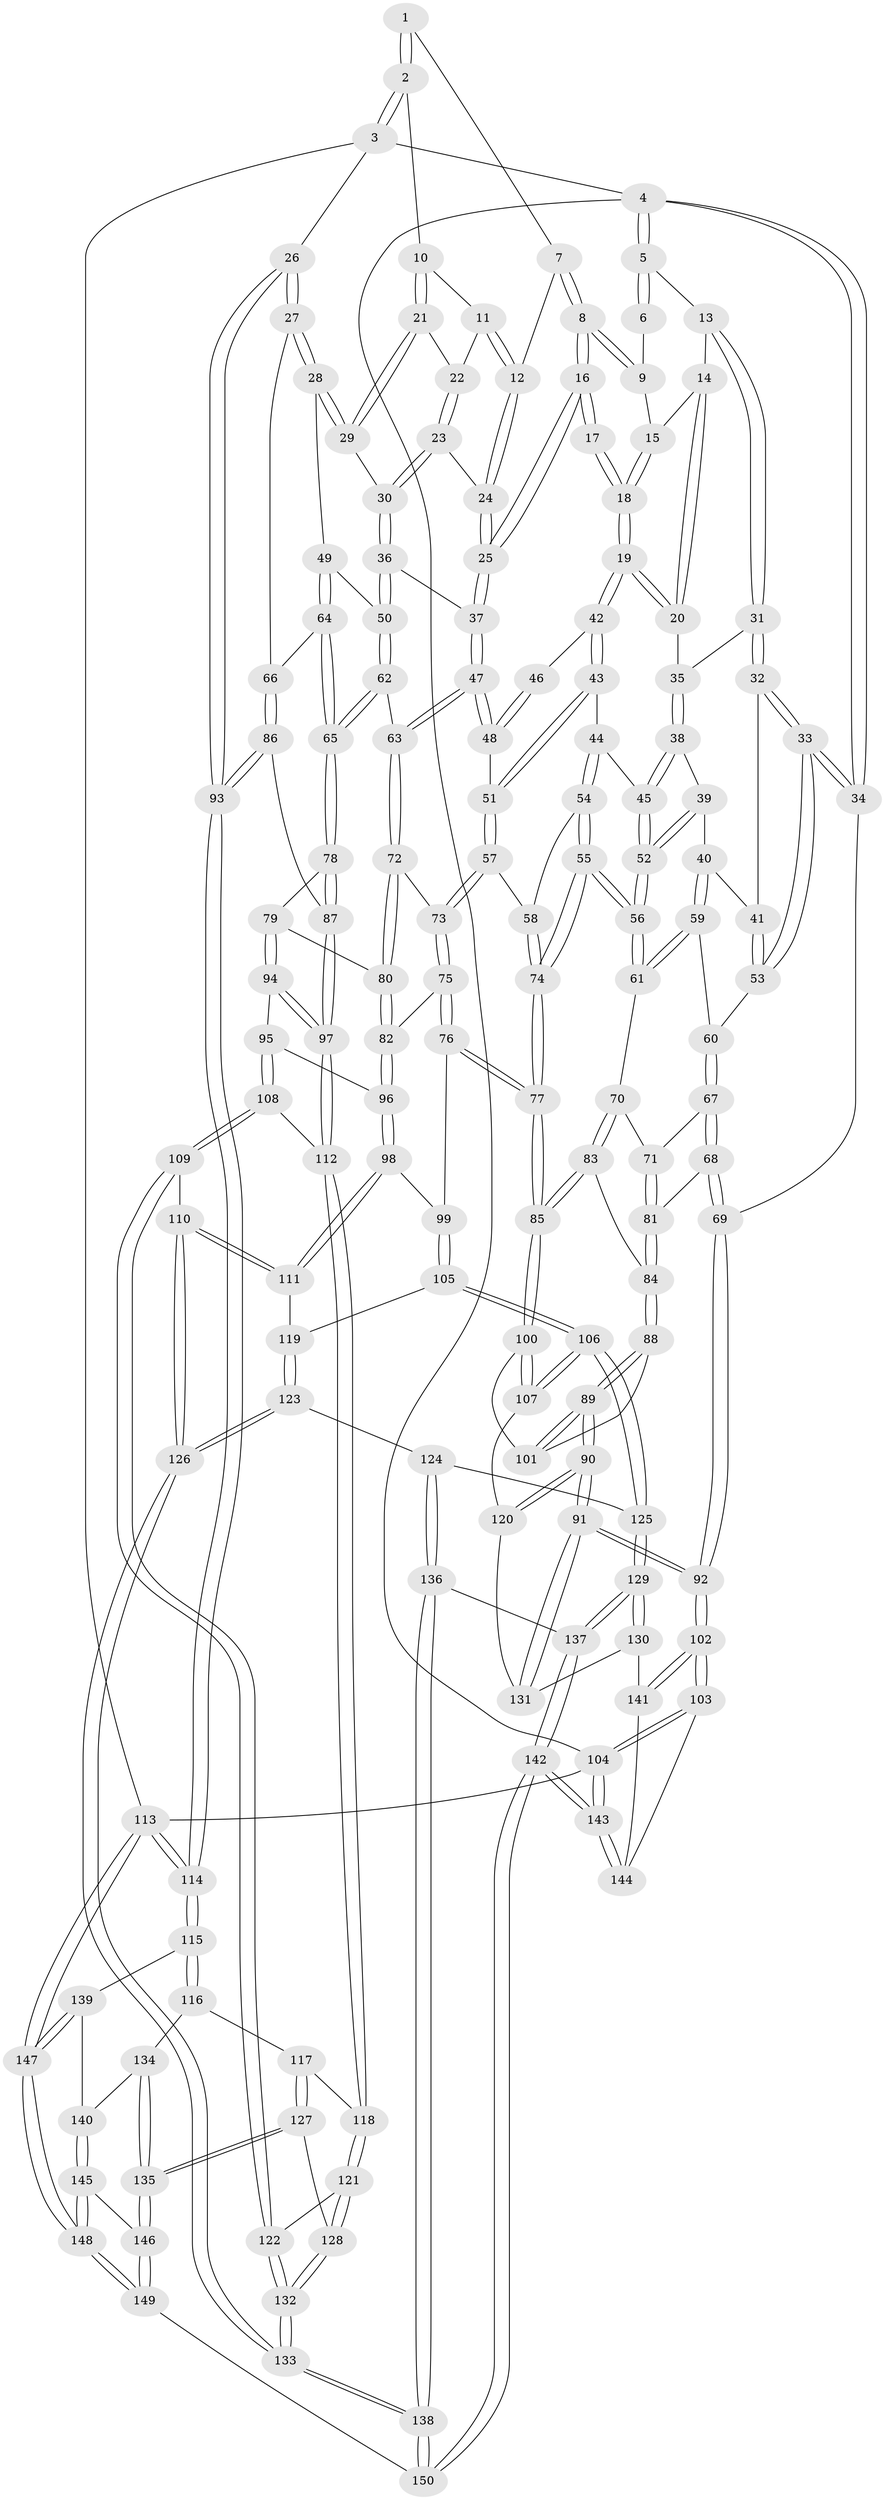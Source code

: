 // Generated by graph-tools (version 1.1) at 2025/38/03/09/25 02:38:49]
// undirected, 150 vertices, 372 edges
graph export_dot {
graph [start="1"]
  node [color=gray90,style=filled];
  1 [pos="+0.7344061843898783+0"];
  2 [pos="+1+0"];
  3 [pos="+1+0"];
  4 [pos="+0+0"];
  5 [pos="+0.10110820854679982+0"];
  6 [pos="+0.5371795000751981+0"];
  7 [pos="+0.6946243188985434+0.03360789847386765"];
  8 [pos="+0.6327160722155187+0.07093362463936591"];
  9 [pos="+0.5312729257568397+0"];
  10 [pos="+0.9334526054206919+0"];
  11 [pos="+0.751372184320323+0.07192272718538759"];
  12 [pos="+0.7511565454049569+0.072106217622343"];
  13 [pos="+0.2045686586354417+0.0034909977635611926"];
  14 [pos="+0.4427130308868096+0.05390844841198606"];
  15 [pos="+0.4911204865229505+0.01927412164833655"];
  16 [pos="+0.6390542290851445+0.15909389353627523"];
  17 [pos="+0.614052452622418+0.1648495906625009"];
  18 [pos="+0.5248018164687143+0.10603971609764015"];
  19 [pos="+0.4493223971606132+0.18888354650234154"];
  20 [pos="+0.4040870250684532+0.1580053871484988"];
  21 [pos="+0.8992238389207063+0.016658970801713417"];
  22 [pos="+0.8167791829956309+0.10031794649341386"];
  23 [pos="+0.7985433790596744+0.147943321574196"];
  24 [pos="+0.7448161543811398+0.09377983222031078"];
  25 [pos="+0.648042655627592+0.1632249226891948"];
  26 [pos="+1+0.33471276111501785"];
  27 [pos="+1+0.31622732688044974"];
  28 [pos="+0.9091786544437885+0.21519295798307653"];
  29 [pos="+0.8907343851356768+0.1801298620119885"];
  30 [pos="+0.7999067994787343+0.15132429369791037"];
  31 [pos="+0.20683888735686382+0.028107060916186435"];
  32 [pos="+0.1769310943419463+0.1290379010685879"];
  33 [pos="+0+0.2311705356251667"];
  34 [pos="+0+0.23180789749825526"];
  35 [pos="+0.37158406464646776+0.16096909673800985"];
  36 [pos="+0.7109567583044959+0.23798054117200665"];
  37 [pos="+0.7084171738929375+0.23740464809014195"];
  38 [pos="+0.3644211152131357+0.17352041745363608"];
  39 [pos="+0.2457950495256732+0.23394441442847497"];
  40 [pos="+0.19594694121789732+0.22182579457593818"];
  41 [pos="+0.18854625421019852+0.20648684945302928"];
  42 [pos="+0.46554881068306575+0.21387973352166642"];
  43 [pos="+0.4656095159205721+0.2147466802432414"];
  44 [pos="+0.4060966234633616+0.2759887841478697"];
  45 [pos="+0.3483562563359602+0.25801251694789057"];
  46 [pos="+0.6135966236597021+0.16525149034565825"];
  47 [pos="+0.636833365124769+0.32689362848848147"];
  48 [pos="+0.5583573723874602+0.2826091193710262"];
  49 [pos="+0.7530906664986594+0.2645207581995079"];
  50 [pos="+0.7424631280026666+0.2600427053792533"];
  51 [pos="+0.5134552236345608+0.29242133519396857"];
  52 [pos="+0.31891165989717635+0.2812568881655052"];
  53 [pos="+0.024495054507866258+0.2727050175321001"];
  54 [pos="+0.40725105207183915+0.28525118000320565"];
  55 [pos="+0.3364861414303253+0.402659251973273"];
  56 [pos="+0.3217858196821482+0.39011035405363154"];
  57 [pos="+0.499306852116743+0.3278564666652017"];
  58 [pos="+0.44946272319706093+0.3270900171385207"];
  59 [pos="+0.1885467584156775+0.2672634942116983"];
  60 [pos="+0.08271396483342654+0.31540835015027696"];
  61 [pos="+0.2068306408085574+0.3703472090378046"];
  62 [pos="+0.7185739426687041+0.37240561319397547"];
  63 [pos="+0.6368925402365692+0.358570557562027"];
  64 [pos="+0.8363296598168937+0.3922813894923119"];
  65 [pos="+0.7936105183792097+0.43471841264080263"];
  66 [pos="+0.8935127396977005+0.3776682587574596"];
  67 [pos="+0.09111073540485909+0.3433235841197387"];
  68 [pos="+0+0.40711386133438926"];
  69 [pos="+0+0.34109286631568747"];
  70 [pos="+0.18916030893080024+0.3854789034271648"];
  71 [pos="+0.12940007021153516+0.38467273808758456"];
  72 [pos="+0.6285274602591508+0.37602253188962215"];
  73 [pos="+0.5058765354448496+0.3590960396430053"];
  74 [pos="+0.3386397626968221+0.40543566130046366"];
  75 [pos="+0.4773954862160445+0.46673488278069736"];
  76 [pos="+0.4041651554422705+0.5035988495117064"];
  77 [pos="+0.3818510220111392+0.5021821560927002"];
  78 [pos="+0.7775702499715067+0.4696351367116697"];
  79 [pos="+0.7689404989483359+0.4732988671971598"];
  80 [pos="+0.6245636166575912+0.4721876996299081"];
  81 [pos="+0.05971369314832058+0.44418352289135904"];
  82 [pos="+0.6122864468509736+0.4834809017198451"];
  83 [pos="+0.17881821442872858+0.48706516819488654"];
  84 [pos="+0.08660587852487553+0.5180513074898401"];
  85 [pos="+0.3002538672129158+0.5813526071983688"];
  86 [pos="+0.9008094277098613+0.6017480112169934"];
  87 [pos="+0.8843186626551749+0.6030190928717234"];
  88 [pos="+0.07863366592936608+0.5365384741617194"];
  89 [pos="+0+0.6701183885335056"];
  90 [pos="+0+0.6863622617290038"];
  91 [pos="+0+0.7267151727499549"];
  92 [pos="+0+0.7677575217894432"];
  93 [pos="+1+0.6164100068466677"];
  94 [pos="+0.7145842295505864+0.6052298574741318"];
  95 [pos="+0.7022200523437517+0.611788084167625"];
  96 [pos="+0.6198211398274629+0.587821197321963"];
  97 [pos="+0.8505556873434835+0.6334995791530117"];
  98 [pos="+0.5722871936001648+0.6409079803907588"];
  99 [pos="+0.4347694452849416+0.5421962171150003"];
  100 [pos="+0.28686991020233243+0.6189459552546094"];
  101 [pos="+0.24483552287070537+0.6179628440983022"];
  102 [pos="+0+0.7732175568358706"];
  103 [pos="+0+0.9323495422458751"];
  104 [pos="+0+1"];
  105 [pos="+0.4648179855136038+0.708927597193805"];
  106 [pos="+0.3032110436790106+0.7001379004887882"];
  107 [pos="+0.2957451786900668+0.6913165629200019"];
  108 [pos="+0.7131134421115698+0.712681206059486"];
  109 [pos="+0.6927750423128272+0.7476075562123478"];
  110 [pos="+0.5892092330621875+0.7308868733734024"];
  111 [pos="+0.5616493418593528+0.7069740118381774"];
  112 [pos="+0.8331155700332394+0.6734066249566676"];
  113 [pos="+1+1"];
  114 [pos="+1+0.7118443395200545"];
  115 [pos="+1+0.7685014981274882"];
  116 [pos="+0.8831899386105141+0.7820295621525464"];
  117 [pos="+0.850225200499328+0.7614594160702212"];
  118 [pos="+0.8440157506210565+0.7542788949334489"];
  119 [pos="+0.49982824691511735+0.7258267420391936"];
  120 [pos="+0.2143687791455616+0.7345111379282853"];
  121 [pos="+0.7256560162532227+0.788693196736255"];
  122 [pos="+0.7084650053865964+0.7755656097123884"];
  123 [pos="+0.4729222609806394+0.7968595099512173"];
  124 [pos="+0.447993484625464+0.820482732552127"];
  125 [pos="+0.3132127969102057+0.742829497212759"];
  126 [pos="+0.5817492793904376+0.8838684910268457"];
  127 [pos="+0.7776284220532236+0.8792875532542331"];
  128 [pos="+0.7593520412045113+0.8631276929493317"];
  129 [pos="+0.3037489924695886+0.8825371262208539"];
  130 [pos="+0.16915122667677543+0.8563463321461959"];
  131 [pos="+0.18889511299460696+0.7851187262004601"];
  132 [pos="+0.6011815501878092+0.915156892190461"];
  133 [pos="+0.592227800939725+0.9217373140494524"];
  134 [pos="+0.8636520796467837+0.8666754297393572"];
  135 [pos="+0.7829800194700222+0.8871896134596784"];
  136 [pos="+0.4365324649499842+0.8609605082411464"];
  137 [pos="+0.3048312251161309+0.8844583986392629"];
  138 [pos="+0.5566748315102946+1"];
  139 [pos="+0.9229320792128634+0.8983064061570907"];
  140 [pos="+0.9060664240897248+0.8957251521219837"];
  141 [pos="+0.16701561976455692+0.8574203188330068"];
  142 [pos="+0.31496675612504965+1"];
  143 [pos="+0.24972787813251068+1"];
  144 [pos="+0.15967086258478674+0.9297314532706897"];
  145 [pos="+0.8478465446304682+0.9643787622542717"];
  146 [pos="+0.7826189153008265+0.8961496202941722"];
  147 [pos="+1+1"];
  148 [pos="+0.9612908430635647+1"];
  149 [pos="+0.6011464424153062+1"];
  150 [pos="+0.5582431731889084+1"];
  1 -- 2;
  1 -- 2;
  1 -- 7;
  2 -- 3;
  2 -- 3;
  2 -- 10;
  3 -- 4;
  3 -- 26;
  3 -- 113;
  4 -- 5;
  4 -- 5;
  4 -- 34;
  4 -- 34;
  4 -- 104;
  5 -- 6;
  5 -- 6;
  5 -- 13;
  6 -- 9;
  7 -- 8;
  7 -- 8;
  7 -- 12;
  8 -- 9;
  8 -- 9;
  8 -- 16;
  8 -- 16;
  9 -- 15;
  10 -- 11;
  10 -- 21;
  10 -- 21;
  11 -- 12;
  11 -- 12;
  11 -- 22;
  12 -- 24;
  12 -- 24;
  13 -- 14;
  13 -- 31;
  13 -- 31;
  14 -- 15;
  14 -- 20;
  14 -- 20;
  15 -- 18;
  15 -- 18;
  16 -- 17;
  16 -- 17;
  16 -- 25;
  16 -- 25;
  17 -- 18;
  17 -- 18;
  18 -- 19;
  18 -- 19;
  19 -- 20;
  19 -- 20;
  19 -- 42;
  19 -- 42;
  20 -- 35;
  21 -- 22;
  21 -- 29;
  21 -- 29;
  22 -- 23;
  22 -- 23;
  23 -- 24;
  23 -- 30;
  23 -- 30;
  24 -- 25;
  24 -- 25;
  25 -- 37;
  25 -- 37;
  26 -- 27;
  26 -- 27;
  26 -- 93;
  26 -- 93;
  27 -- 28;
  27 -- 28;
  27 -- 66;
  28 -- 29;
  28 -- 29;
  28 -- 49;
  29 -- 30;
  30 -- 36;
  30 -- 36;
  31 -- 32;
  31 -- 32;
  31 -- 35;
  32 -- 33;
  32 -- 33;
  32 -- 41;
  33 -- 34;
  33 -- 34;
  33 -- 53;
  33 -- 53;
  34 -- 69;
  35 -- 38;
  35 -- 38;
  36 -- 37;
  36 -- 50;
  36 -- 50;
  37 -- 47;
  37 -- 47;
  38 -- 39;
  38 -- 45;
  38 -- 45;
  39 -- 40;
  39 -- 52;
  39 -- 52;
  40 -- 41;
  40 -- 59;
  40 -- 59;
  41 -- 53;
  41 -- 53;
  42 -- 43;
  42 -- 43;
  42 -- 46;
  43 -- 44;
  43 -- 51;
  43 -- 51;
  44 -- 45;
  44 -- 54;
  44 -- 54;
  45 -- 52;
  45 -- 52;
  46 -- 48;
  46 -- 48;
  47 -- 48;
  47 -- 48;
  47 -- 63;
  47 -- 63;
  48 -- 51;
  49 -- 50;
  49 -- 64;
  49 -- 64;
  50 -- 62;
  50 -- 62;
  51 -- 57;
  51 -- 57;
  52 -- 56;
  52 -- 56;
  53 -- 60;
  54 -- 55;
  54 -- 55;
  54 -- 58;
  55 -- 56;
  55 -- 56;
  55 -- 74;
  55 -- 74;
  56 -- 61;
  56 -- 61;
  57 -- 58;
  57 -- 73;
  57 -- 73;
  58 -- 74;
  58 -- 74;
  59 -- 60;
  59 -- 61;
  59 -- 61;
  60 -- 67;
  60 -- 67;
  61 -- 70;
  62 -- 63;
  62 -- 65;
  62 -- 65;
  63 -- 72;
  63 -- 72;
  64 -- 65;
  64 -- 65;
  64 -- 66;
  65 -- 78;
  65 -- 78;
  66 -- 86;
  66 -- 86;
  67 -- 68;
  67 -- 68;
  67 -- 71;
  68 -- 69;
  68 -- 69;
  68 -- 81;
  69 -- 92;
  69 -- 92;
  70 -- 71;
  70 -- 83;
  70 -- 83;
  71 -- 81;
  71 -- 81;
  72 -- 73;
  72 -- 80;
  72 -- 80;
  73 -- 75;
  73 -- 75;
  74 -- 77;
  74 -- 77;
  75 -- 76;
  75 -- 76;
  75 -- 82;
  76 -- 77;
  76 -- 77;
  76 -- 99;
  77 -- 85;
  77 -- 85;
  78 -- 79;
  78 -- 87;
  78 -- 87;
  79 -- 80;
  79 -- 94;
  79 -- 94;
  80 -- 82;
  80 -- 82;
  81 -- 84;
  81 -- 84;
  82 -- 96;
  82 -- 96;
  83 -- 84;
  83 -- 85;
  83 -- 85;
  84 -- 88;
  84 -- 88;
  85 -- 100;
  85 -- 100;
  86 -- 87;
  86 -- 93;
  86 -- 93;
  87 -- 97;
  87 -- 97;
  88 -- 89;
  88 -- 89;
  88 -- 101;
  89 -- 90;
  89 -- 90;
  89 -- 101;
  89 -- 101;
  90 -- 91;
  90 -- 91;
  90 -- 120;
  90 -- 120;
  91 -- 92;
  91 -- 92;
  91 -- 131;
  91 -- 131;
  92 -- 102;
  92 -- 102;
  93 -- 114;
  93 -- 114;
  94 -- 95;
  94 -- 97;
  94 -- 97;
  95 -- 96;
  95 -- 108;
  95 -- 108;
  96 -- 98;
  96 -- 98;
  97 -- 112;
  97 -- 112;
  98 -- 99;
  98 -- 111;
  98 -- 111;
  99 -- 105;
  99 -- 105;
  100 -- 101;
  100 -- 107;
  100 -- 107;
  102 -- 103;
  102 -- 103;
  102 -- 141;
  102 -- 141;
  103 -- 104;
  103 -- 104;
  103 -- 144;
  104 -- 143;
  104 -- 143;
  104 -- 113;
  105 -- 106;
  105 -- 106;
  105 -- 119;
  106 -- 107;
  106 -- 107;
  106 -- 125;
  106 -- 125;
  107 -- 120;
  108 -- 109;
  108 -- 109;
  108 -- 112;
  109 -- 110;
  109 -- 122;
  109 -- 122;
  110 -- 111;
  110 -- 111;
  110 -- 126;
  110 -- 126;
  111 -- 119;
  112 -- 118;
  112 -- 118;
  113 -- 114;
  113 -- 114;
  113 -- 147;
  113 -- 147;
  114 -- 115;
  114 -- 115;
  115 -- 116;
  115 -- 116;
  115 -- 139;
  116 -- 117;
  116 -- 134;
  117 -- 118;
  117 -- 127;
  117 -- 127;
  118 -- 121;
  118 -- 121;
  119 -- 123;
  119 -- 123;
  120 -- 131;
  121 -- 122;
  121 -- 128;
  121 -- 128;
  122 -- 132;
  122 -- 132;
  123 -- 124;
  123 -- 126;
  123 -- 126;
  124 -- 125;
  124 -- 136;
  124 -- 136;
  125 -- 129;
  125 -- 129;
  126 -- 133;
  126 -- 133;
  127 -- 128;
  127 -- 135;
  127 -- 135;
  128 -- 132;
  128 -- 132;
  129 -- 130;
  129 -- 130;
  129 -- 137;
  129 -- 137;
  130 -- 131;
  130 -- 141;
  132 -- 133;
  132 -- 133;
  133 -- 138;
  133 -- 138;
  134 -- 135;
  134 -- 135;
  134 -- 140;
  135 -- 146;
  135 -- 146;
  136 -- 137;
  136 -- 138;
  136 -- 138;
  137 -- 142;
  137 -- 142;
  138 -- 150;
  138 -- 150;
  139 -- 140;
  139 -- 147;
  139 -- 147;
  140 -- 145;
  140 -- 145;
  141 -- 144;
  142 -- 143;
  142 -- 143;
  142 -- 150;
  142 -- 150;
  143 -- 144;
  143 -- 144;
  145 -- 146;
  145 -- 148;
  145 -- 148;
  146 -- 149;
  146 -- 149;
  147 -- 148;
  147 -- 148;
  148 -- 149;
  148 -- 149;
  149 -- 150;
}
